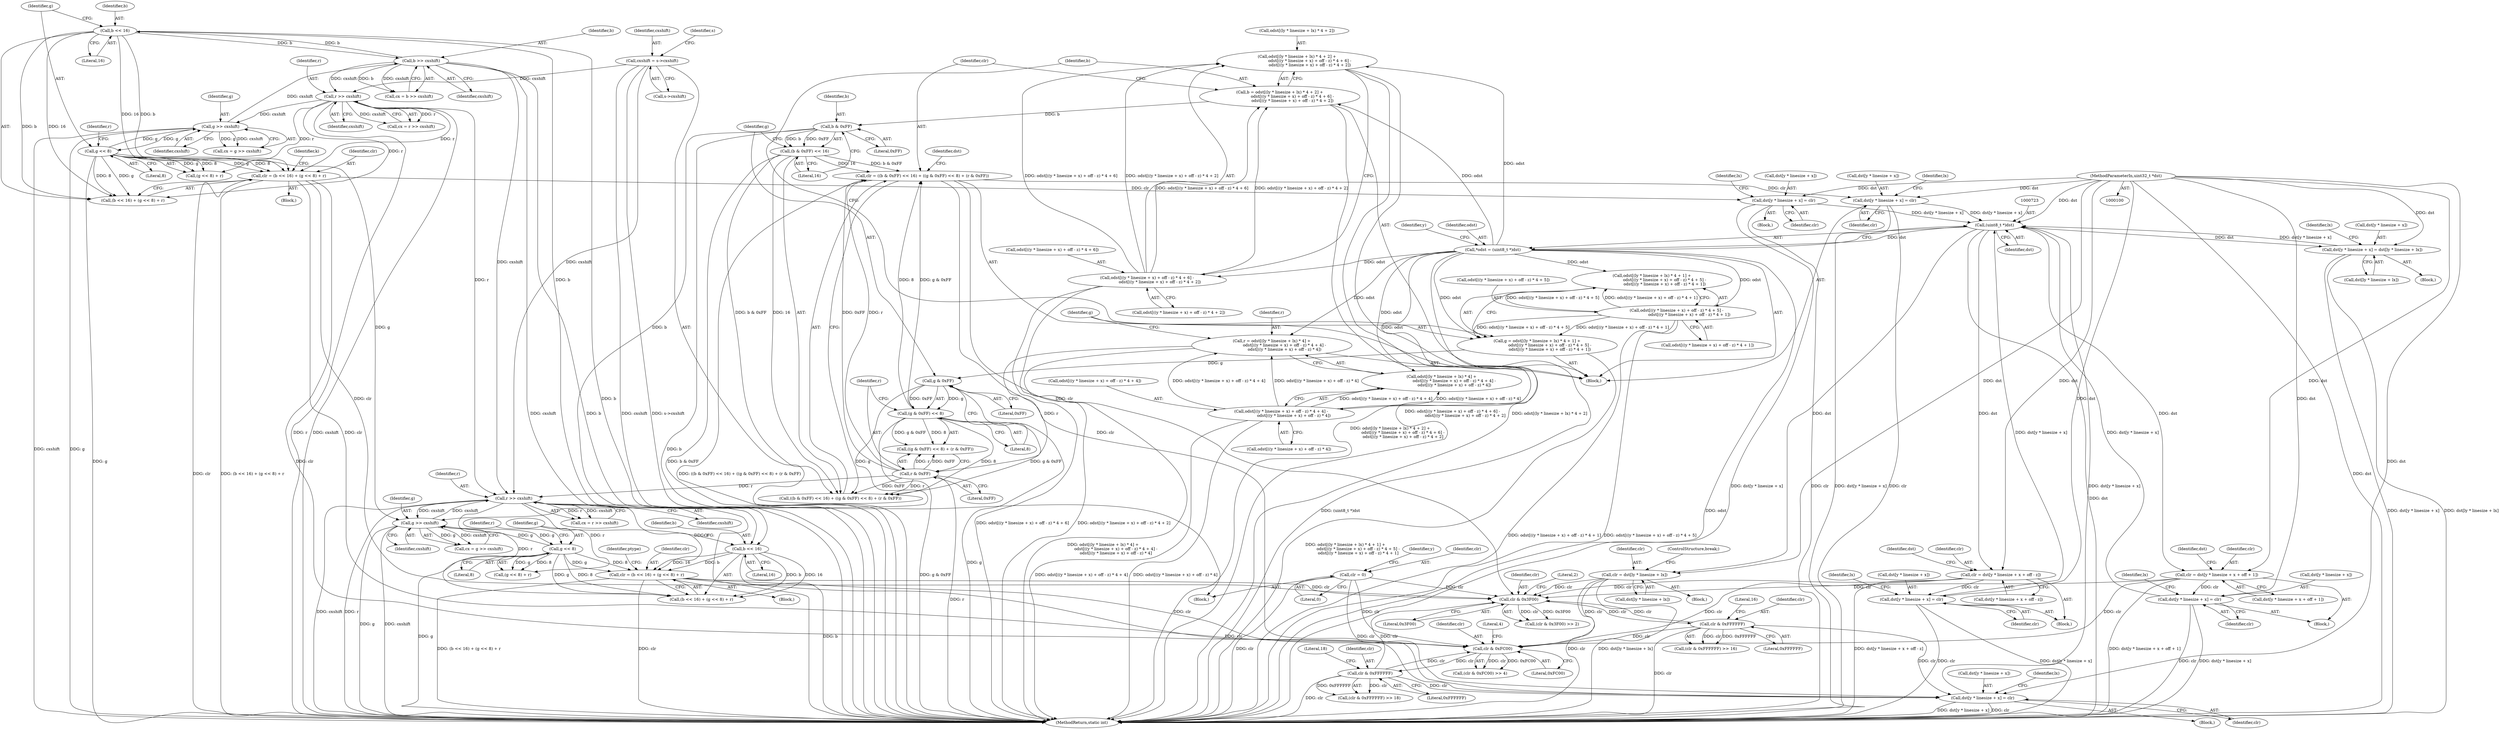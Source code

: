 digraph "0_FFmpeg_7ac5067146613997bb38442cb022d7f41321a706@pointer" {
"1000846" [label="(Call,odst[(ly * linesize + lx) * 4 + 2] +\n                    odst[((y * linesize + x) + off - z) * 4 + 6] -\n                    odst[((y * linesize + x) + off - z) * 4 + 2])"];
"1000720" [label="(Call,*odst = (uint8_t *)dst)"];
"1000722" [label="(Call,(uint8_t *)dst)"];
"1000338" [label="(Call,dst[y * linesize + x] = clr)"];
"1000310" [label="(Call,clr = (b << 16) + (g << 8) + r)"];
"1000313" [label="(Call,b << 16)"];
"1000288" [label="(Call,b >> cxshift)"];
"1000253" [label="(Call,g >> cxshift)"];
"1000317" [label="(Call,g << 8)"];
"1000218" [label="(Call,r >> cxshift)"];
"1000158" [label="(Call,cxshift = s->cxshift)"];
"1000102" [label="(MethodParameterIn,uint32_t *dst)"];
"1000682" [label="(Call,dst[y * linesize + x] = clr)"];
"1000669" [label="(Call,clr = dst[y * linesize + x + off + 1])"];
"1000906" [label="(Call,dst[y * linesize + x] = clr)"];
"1000889" [label="(Call,clr = ((b & 0xFF) << 16) + ((g & 0xFF) << 8) + (r & 0xFF))"];
"1000892" [label="(Call,(b & 0xFF) << 16)"];
"1000893" [label="(Call,b & 0xFF)"];
"1000844" [label="(Call,b = odst[(ly * linesize + lx) * 4 + 2] +\n                    odst[((y * linesize + x) + off - z) * 4 + 6] -\n                    odst[((y * linesize + x) + off - z) * 4 + 2])"];
"1000858" [label="(Call,odst[((y * linesize + x) + off - z) * 4 + 6] -\n                    odst[((y * linesize + x) + off - z) * 4 + 2])"];
"1000898" [label="(Call,(g & 0xFF) << 8)"];
"1000899" [label="(Call,g & 0xFF)"];
"1000799" [label="(Call,g = odst[(ly * linesize + lx) * 4 + 1] +\n                    odst[((y * linesize + x) + off - z) * 4 + 5] -\n                    odst[((y * linesize + x) + off - z) * 4 + 1])"];
"1000813" [label="(Call,odst[((y * linesize + x) + off - z) * 4 + 5] -\n                    odst[((y * linesize + x) + off - z) * 4 + 1])"];
"1000903" [label="(Call,r & 0xFF)"];
"1000758" [label="(Call,r = odst[(ly * linesize + lx) * 4] +\n                    odst[((y * linesize + x) + off - z) * 4 + 4] -\n                    odst[((y * linesize + x) + off - z) * 4])"];
"1000770" [label="(Call,odst[((y * linesize + x) + off - z) * 4 + 4] -\n                    odst[((y * linesize + x) + off - z) * 4])"];
"1000560" [label="(Call,dst[y * linesize + x] = clr)"];
"1000506" [label="(Call,clr = (b << 16) + (g << 8) + r)"];
"1000509" [label="(Call,b << 16)"];
"1000513" [label="(Call,g << 8)"];
"1000480" [label="(Call,g >> cxshift)"];
"1000445" [label="(Call,r >> cxshift)"];
"1000131" [label="(Call,clr = 0)"];
"1001036" [label="(Call,clr & 0xFFFFFF)"];
"1001029" [label="(Call,clr & 0x3F00)"];
"1000640" [label="(Call,clr = dst[ly * linesize + lx])"];
"1001052" [label="(Call,clr & 0xFFFFFF)"];
"1001045" [label="(Call,clr & 0xFC00)"];
"1000976" [label="(Call,clr = dst[y * linesize + x + off - z])"];
"1000989" [label="(Call,dst[y * linesize + x] = clr)"];
"1000605" [label="(Call,dst[y * linesize + x] = dst[ly * linesize + lx])"];
"1000561" [label="(Call,dst[y * linesize + x])"];
"1001029" [label="(Call,clr & 0x3F00)"];
"1000890" [label="(Identifier,clr)"];
"1000845" [label="(Identifier,b)"];
"1000519" [label="(Identifier,ptype)"];
"1000482" [label="(Identifier,cxshift)"];
"1000515" [label="(Literal,8)"];
"1000509" [label="(Call,b << 16)"];
"1000288" [label="(Call,b >> cxshift)"];
"1000286" [label="(Call,cx = b >> cxshift)"];
"1000551" [label="(Block,)"];
"1000898" [label="(Call,(g & 0xFF) << 8)"];
"1000506" [label="(Call,clr = (b << 16) + (g << 8) + r)"];
"1001048" [label="(Literal,4)"];
"1000896" [label="(Literal,16)"];
"1000514" [label="(Identifier,g)"];
"1000829" [label="(Call,odst[((y * linesize + x) + off - z) * 4 + 1])"];
"1000908" [label="(Identifier,dst)"];
"1000800" [label="(Identifier,g)"];
"1000254" [label="(Identifier,g)"];
"1001031" [label="(Literal,0x3F00)"];
"1000977" [label="(Identifier,clr)"];
"1000684" [label="(Identifier,dst)"];
"1000131" [label="(Call,clr = 0)"];
"1000568" [label="(Identifier,clr)"];
"1001054" [label="(Literal,0xFFFFFF)"];
"1000899" [label="(Call,g & 0xFF)"];
"1000895" [label="(Literal,0xFF)"];
"1001051" [label="(Call,(clr & 0xFFFFFF) >> 18)"];
"1001046" [label="(Identifier,clr)"];
"1000158" [label="(Call,cxshift = s->cxshift)"];
"1000813" [label="(Call,odst[((y * linesize + x) + off - z) * 4 + 5] -\n                    odst[((y * linesize + x) + off - z) * 4 + 1])"];
"1000313" [label="(Call,b << 16)"];
"1001035" [label="(Call,(clr & 0xFFFFFF) >> 16)"];
"1000894" [label="(Identifier,b)"];
"1000218" [label="(Call,r >> cxshift)"];
"1000771" [label="(Call,odst[((y * linesize + x) + off - z) * 4 + 4])"];
"1001036" [label="(Call,clr & 0xFFFFFF)"];
"1000314" [label="(Identifier,b)"];
"1000104" [label="(Block,)"];
"1000906" [label="(Call,dst[y * linesize + x] = clr)"];
"1000846" [label="(Call,odst[(ly * linesize + lx) * 4 + 2] +\n                    odst[((y * linesize + x) + off - z) * 4 + 6] -\n                    odst[((y * linesize + x) + off - z) * 4 + 2])"];
"1001047" [label="(Literal,0xFC00)"];
"1001038" [label="(Literal,0xFFFFFF)"];
"1000290" [label="(Identifier,cxshift)"];
"1000900" [label="(Identifier,g)"];
"1001039" [label="(Literal,16)"];
"1000683" [label="(Call,dst[y * linesize + x])"];
"1000605" [label="(Call,dst[y * linesize + x] = dst[ly * linesize + lx])"];
"1000893" [label="(Call,b & 0xFF)"];
"1000102" [label="(MethodParameterIn,uint32_t *dst)"];
"1000513" [label="(Call,g << 8)"];
"1000902" [label="(Literal,8)"];
"1000478" [label="(Call,cx = g >> cxshift)"];
"1000770" [label="(Call,odst[((y * linesize + x) + off - z) * 4 + 4] -\n                    odst[((y * linesize + x) + off - z) * 4])"];
"1000640" [label="(Call,clr = dst[ly * linesize + lx])"];
"1000311" [label="(Identifier,clr)"];
"1000253" [label="(Call,g >> cxshift)"];
"1000914" [label="(Identifier,clr)"];
"1000319" [label="(Literal,8)"];
"1000255" [label="(Identifier,cxshift)"];
"1000874" [label="(Call,odst[((y * linesize + x) + off - z) * 4 + 2])"];
"1000346" [label="(Identifier,clr)"];
"1000760" [label="(Call,odst[(ly * linesize + lx) * 4] +\n                    odst[((y * linesize + x) + off - z) * 4 + 4] -\n                    odst[((y * linesize + x) + off - z) * 4])"];
"1000322" [label="(Identifier,k)"];
"1000216" [label="(Call,cx = r >> cxshift)"];
"1000159" [label="(Identifier,cxshift)"];
"1000904" [label="(Identifier,r)"];
"1000481" [label="(Identifier,g)"];
"1000990" [label="(Call,dst[y * linesize + x])"];
"1000671" [label="(Call,dst[y * linesize + x + off + 1])"];
"1000897" [label="(Call,((g & 0xFF) << 8) + (r & 0xFF))"];
"1000642" [label="(Call,dst[ly * linesize + lx])"];
"1000669" [label="(Call,clr = dst[y * linesize + x + off + 1])"];
"1000682" [label="(Call,dst[y * linesize + x] = clr)"];
"1001044" [label="(Call,(clr & 0xFC00) >> 4)"];
"1000329" [label="(Block,)"];
"1000799" [label="(Call,g = odst[(ly * linesize + lx) * 4 + 1] +\n                    odst[((y * linesize + x) + off - z) * 4 + 5] -\n                    odst[((y * linesize + x) + off - z) * 4 + 1])"];
"1000613" [label="(Call,dst[ly * linesize + lx])"];
"1000160" [label="(Call,s->cxshift)"];
"1000132" [label="(Identifier,clr)"];
"1000901" [label="(Literal,0xFF)"];
"1000446" [label="(Identifier,r)"];
"1001030" [label="(Identifier,clr)"];
"1000312" [label="(Call,(b << 16) + (g << 8) + r)"];
"1000859" [label="(Call,odst[((y * linesize + x) + off - z) * 4 + 6])"];
"1000507" [label="(Identifier,clr)"];
"1000443" [label="(Call,cx = r >> cxshift)"];
"1000690" [label="(Identifier,clr)"];
"1000315" [label="(Literal,16)"];
"1000814" [label="(Call,odst[((y * linesize + x) + off - z) * 4 + 5])"];
"1000722" [label="(Call,(uint8_t *)dst)"];
"1000692" [label="(Identifier,lx)"];
"1000570" [label="(Identifier,lx)"];
"1000133" [label="(Literal,0)"];
"1000141" [label="(Identifier,y)"];
"1000511" [label="(Literal,16)"];
"1000847" [label="(Call,odst[(ly * linesize + lx) * 4 + 2])"];
"1000516" [label="(Identifier,r)"];
"1000916" [label="(Identifier,lx)"];
"1000320" [label="(Identifier,r)"];
"1000724" [label="(Identifier,dst)"];
"1000991" [label="(Identifier,dst)"];
"1000510" [label="(Identifier,b)"];
"1000997" [label="(Identifier,clr)"];
"1000721" [label="(Identifier,odst)"];
"1000942" [label="(Block,)"];
"1000718" [label="(Block,)"];
"1000348" [label="(Identifier,lx)"];
"1000310" [label="(Call,clr = (b << 16) + (g << 8) + r)"];
"1000656" [label="(Block,)"];
"1000670" [label="(Identifier,clr)"];
"1000317" [label="(Call,g << 8)"];
"1000905" [label="(Literal,0xFF)"];
"1000185" [label="(Block,)"];
"1000316" [label="(Call,(g << 8) + r)"];
"1000720" [label="(Call,*odst = (uint8_t *)dst)"];
"1000907" [label="(Call,dst[y * linesize + x])"];
"1000338" [label="(Call,dst[y * linesize + x] = clr)"];
"1001037" [label="(Identifier,clr)"];
"1000844" [label="(Call,b = odst[(ly * linesize + lx) * 4 + 2] +\n                    odst[((y * linesize + x) + off - z) * 4 + 6] -\n                    odst[((y * linesize + x) + off - z) * 4 + 2])"];
"1001028" [label="(Call,(clr & 0x3F00) >> 2)"];
"1000641" [label="(Identifier,clr)"];
"1000786" [label="(Call,odst[((y * linesize + x) + off - z) * 4])"];
"1000220" [label="(Identifier,cxshift)"];
"1000219" [label="(Identifier,r)"];
"1000858" [label="(Call,odst[((y * linesize + x) + off - z) * 4 + 6] -\n                    odst[((y * linesize + x) + off - z) * 4 + 2])"];
"1001052" [label="(Call,clr & 0xFFFFFF)"];
"1000989" [label="(Call,dst[y * linesize + x] = clr)"];
"1000978" [label="(Call,dst[y * linesize + x + off - z])"];
"1000251" [label="(Call,cx = g >> cxshift)"];
"1000167" [label="(Identifier,s)"];
"1000447" [label="(Identifier,cxshift)"];
"1000560" [label="(Call,dst[y * linesize + x] = clr)"];
"1000649" [label="(ControlStructure,break;)"];
"1000512" [label="(Call,(g << 8) + r)"];
"1000999" [label="(Identifier,lx)"];
"1000480" [label="(Call,g >> cxshift)"];
"1000759" [label="(Identifier,r)"];
"1001055" [label="(Literal,18)"];
"1000728" [label="(Identifier,y)"];
"1000318" [label="(Identifier,g)"];
"1000621" [label="(Identifier,lx)"];
"1000891" [label="(Call,((b & 0xFF) << 16) + ((g & 0xFF) << 8) + (r & 0xFF))"];
"1000903" [label="(Call,r & 0xFF)"];
"1001032" [label="(Literal,2)"];
"1000339" [label="(Call,dst[y * linesize + x])"];
"1000544" [label="(Block,)"];
"1000606" [label="(Call,dst[y * linesize + x])"];
"1000889" [label="(Call,clr = ((b & 0xFF) << 16) + ((g & 0xFF) << 8) + (r & 0xFF))"];
"1000289" [label="(Identifier,b)"];
"1001053" [label="(Identifier,clr)"];
"1000445" [label="(Call,r >> cxshift)"];
"1000596" [label="(Block,)"];
"1000801" [label="(Call,odst[(ly * linesize + lx) * 4 + 1] +\n                    odst[((y * linesize + x) + off - z) * 4 + 5] -\n                    odst[((y * linesize + x) + off - z) * 4 + 1])"];
"1001058" [label="(MethodReturn,static int)"];
"1000508" [label="(Call,(b << 16) + (g << 8) + r)"];
"1000976" [label="(Call,clr = dst[y * linesize + x + off - z])"];
"1000412" [label="(Block,)"];
"1000758" [label="(Call,r = odst[(ly * linesize + lx) * 4] +\n                    odst[((y * linesize + x) + off - z) * 4 + 4] -\n                    odst[((y * linesize + x) + off - z) * 4])"];
"1000892" [label="(Call,(b & 0xFF) << 16)"];
"1001045" [label="(Call,clr & 0xFC00)"];
"1000846" -> "1000844"  [label="AST: "];
"1000846" -> "1000858"  [label="CFG: "];
"1000847" -> "1000846"  [label="AST: "];
"1000858" -> "1000846"  [label="AST: "];
"1000844" -> "1000846"  [label="CFG: "];
"1000846" -> "1001058"  [label="DDG: odst[((y * linesize + x) + off - z) * 4 + 6] -\n                    odst[((y * linesize + x) + off - z) * 4 + 2]"];
"1000846" -> "1001058"  [label="DDG: odst[(ly * linesize + lx) * 4 + 2]"];
"1000720" -> "1000846"  [label="DDG: odst"];
"1000858" -> "1000846"  [label="DDG: odst[((y * linesize + x) + off - z) * 4 + 6]"];
"1000858" -> "1000846"  [label="DDG: odst[((y * linesize + x) + off - z) * 4 + 2]"];
"1000720" -> "1000718"  [label="AST: "];
"1000720" -> "1000722"  [label="CFG: "];
"1000721" -> "1000720"  [label="AST: "];
"1000722" -> "1000720"  [label="AST: "];
"1000728" -> "1000720"  [label="CFG: "];
"1000720" -> "1001058"  [label="DDG: odst"];
"1000720" -> "1001058"  [label="DDG: (uint8_t *)dst"];
"1000722" -> "1000720"  [label="DDG: dst"];
"1000720" -> "1000758"  [label="DDG: odst"];
"1000720" -> "1000760"  [label="DDG: odst"];
"1000720" -> "1000770"  [label="DDG: odst"];
"1000720" -> "1000799"  [label="DDG: odst"];
"1000720" -> "1000801"  [label="DDG: odst"];
"1000720" -> "1000813"  [label="DDG: odst"];
"1000720" -> "1000844"  [label="DDG: odst"];
"1000720" -> "1000858"  [label="DDG: odst"];
"1000722" -> "1000724"  [label="CFG: "];
"1000723" -> "1000722"  [label="AST: "];
"1000724" -> "1000722"  [label="AST: "];
"1000722" -> "1001058"  [label="DDG: dst"];
"1000722" -> "1000605"  [label="DDG: dst"];
"1000722" -> "1000640"  [label="DDG: dst"];
"1000722" -> "1000669"  [label="DDG: dst"];
"1000338" -> "1000722"  [label="DDG: dst[y * linesize + x]"];
"1000682" -> "1000722"  [label="DDG: dst[y * linesize + x]"];
"1000906" -> "1000722"  [label="DDG: dst[y * linesize + x]"];
"1000560" -> "1000722"  [label="DDG: dst[y * linesize + x]"];
"1000989" -> "1000722"  [label="DDG: dst[y * linesize + x]"];
"1000605" -> "1000722"  [label="DDG: dst[y * linesize + x]"];
"1000102" -> "1000722"  [label="DDG: dst"];
"1000722" -> "1000976"  [label="DDG: dst"];
"1000338" -> "1000329"  [label="AST: "];
"1000338" -> "1000346"  [label="CFG: "];
"1000339" -> "1000338"  [label="AST: "];
"1000346" -> "1000338"  [label="AST: "];
"1000348" -> "1000338"  [label="CFG: "];
"1000338" -> "1001058"  [label="DDG: dst[y * linesize + x]"];
"1000338" -> "1001058"  [label="DDG: clr"];
"1000310" -> "1000338"  [label="DDG: clr"];
"1000102" -> "1000338"  [label="DDG: dst"];
"1000310" -> "1000185"  [label="AST: "];
"1000310" -> "1000312"  [label="CFG: "];
"1000311" -> "1000310"  [label="AST: "];
"1000312" -> "1000310"  [label="AST: "];
"1000322" -> "1000310"  [label="CFG: "];
"1000310" -> "1001058"  [label="DDG: (b << 16) + (g << 8) + r"];
"1000310" -> "1001058"  [label="DDG: clr"];
"1000313" -> "1000310"  [label="DDG: b"];
"1000313" -> "1000310"  [label="DDG: 16"];
"1000317" -> "1000310"  [label="DDG: g"];
"1000317" -> "1000310"  [label="DDG: 8"];
"1000218" -> "1000310"  [label="DDG: r"];
"1000310" -> "1000560"  [label="DDG: clr"];
"1000310" -> "1001029"  [label="DDG: clr"];
"1000310" -> "1001045"  [label="DDG: clr"];
"1000313" -> "1000312"  [label="AST: "];
"1000313" -> "1000315"  [label="CFG: "];
"1000314" -> "1000313"  [label="AST: "];
"1000315" -> "1000313"  [label="AST: "];
"1000318" -> "1000313"  [label="CFG: "];
"1000313" -> "1001058"  [label="DDG: b"];
"1000313" -> "1000288"  [label="DDG: b"];
"1000313" -> "1000312"  [label="DDG: b"];
"1000313" -> "1000312"  [label="DDG: 16"];
"1000288" -> "1000313"  [label="DDG: b"];
"1000313" -> "1000509"  [label="DDG: b"];
"1000288" -> "1000286"  [label="AST: "];
"1000288" -> "1000290"  [label="CFG: "];
"1000289" -> "1000288"  [label="AST: "];
"1000290" -> "1000288"  [label="AST: "];
"1000286" -> "1000288"  [label="CFG: "];
"1000288" -> "1001058"  [label="DDG: cxshift"];
"1000288" -> "1001058"  [label="DDG: b"];
"1000288" -> "1000218"  [label="DDG: cxshift"];
"1000288" -> "1000286"  [label="DDG: b"];
"1000288" -> "1000286"  [label="DDG: cxshift"];
"1000253" -> "1000288"  [label="DDG: cxshift"];
"1000288" -> "1000445"  [label="DDG: cxshift"];
"1000253" -> "1000251"  [label="AST: "];
"1000253" -> "1000255"  [label="CFG: "];
"1000254" -> "1000253"  [label="AST: "];
"1000255" -> "1000253"  [label="AST: "];
"1000251" -> "1000253"  [label="CFG: "];
"1000253" -> "1001058"  [label="DDG: cxshift"];
"1000253" -> "1001058"  [label="DDG: g"];
"1000253" -> "1000251"  [label="DDG: g"];
"1000253" -> "1000251"  [label="DDG: cxshift"];
"1000317" -> "1000253"  [label="DDG: g"];
"1000218" -> "1000253"  [label="DDG: cxshift"];
"1000253" -> "1000317"  [label="DDG: g"];
"1000317" -> "1000316"  [label="AST: "];
"1000317" -> "1000319"  [label="CFG: "];
"1000318" -> "1000317"  [label="AST: "];
"1000319" -> "1000317"  [label="AST: "];
"1000320" -> "1000317"  [label="CFG: "];
"1000317" -> "1001058"  [label="DDG: g"];
"1000317" -> "1000312"  [label="DDG: g"];
"1000317" -> "1000312"  [label="DDG: 8"];
"1000317" -> "1000316"  [label="DDG: g"];
"1000317" -> "1000316"  [label="DDG: 8"];
"1000317" -> "1000480"  [label="DDG: g"];
"1000218" -> "1000216"  [label="AST: "];
"1000218" -> "1000220"  [label="CFG: "];
"1000219" -> "1000218"  [label="AST: "];
"1000220" -> "1000218"  [label="AST: "];
"1000216" -> "1000218"  [label="CFG: "];
"1000218" -> "1001058"  [label="DDG: r"];
"1000218" -> "1001058"  [label="DDG: cxshift"];
"1000218" -> "1000216"  [label="DDG: r"];
"1000218" -> "1000216"  [label="DDG: cxshift"];
"1000158" -> "1000218"  [label="DDG: cxshift"];
"1000218" -> "1000312"  [label="DDG: r"];
"1000218" -> "1000316"  [label="DDG: r"];
"1000218" -> "1000445"  [label="DDG: r"];
"1000158" -> "1000104"  [label="AST: "];
"1000158" -> "1000160"  [label="CFG: "];
"1000159" -> "1000158"  [label="AST: "];
"1000160" -> "1000158"  [label="AST: "];
"1000167" -> "1000158"  [label="CFG: "];
"1000158" -> "1001058"  [label="DDG: cxshift"];
"1000158" -> "1001058"  [label="DDG: s->cxshift"];
"1000158" -> "1000445"  [label="DDG: cxshift"];
"1000102" -> "1000100"  [label="AST: "];
"1000102" -> "1001058"  [label="DDG: dst"];
"1000102" -> "1000560"  [label="DDG: dst"];
"1000102" -> "1000605"  [label="DDG: dst"];
"1000102" -> "1000640"  [label="DDG: dst"];
"1000102" -> "1000669"  [label="DDG: dst"];
"1000102" -> "1000682"  [label="DDG: dst"];
"1000102" -> "1000906"  [label="DDG: dst"];
"1000102" -> "1000976"  [label="DDG: dst"];
"1000102" -> "1000989"  [label="DDG: dst"];
"1000682" -> "1000656"  [label="AST: "];
"1000682" -> "1000690"  [label="CFG: "];
"1000683" -> "1000682"  [label="AST: "];
"1000690" -> "1000682"  [label="AST: "];
"1000692" -> "1000682"  [label="CFG: "];
"1000682" -> "1001058"  [label="DDG: clr"];
"1000682" -> "1001058"  [label="DDG: dst[y * linesize + x]"];
"1000669" -> "1000682"  [label="DDG: clr"];
"1000669" -> "1000656"  [label="AST: "];
"1000669" -> "1000671"  [label="CFG: "];
"1000670" -> "1000669"  [label="AST: "];
"1000671" -> "1000669"  [label="AST: "];
"1000684" -> "1000669"  [label="CFG: "];
"1000669" -> "1001058"  [label="DDG: dst[y * linesize + x + off + 1]"];
"1000669" -> "1001029"  [label="DDG: clr"];
"1000669" -> "1001045"  [label="DDG: clr"];
"1000906" -> "1000718"  [label="AST: "];
"1000906" -> "1000914"  [label="CFG: "];
"1000907" -> "1000906"  [label="AST: "];
"1000914" -> "1000906"  [label="AST: "];
"1000916" -> "1000906"  [label="CFG: "];
"1000906" -> "1001058"  [label="DDG: dst[y * linesize + x]"];
"1000906" -> "1001058"  [label="DDG: clr"];
"1000889" -> "1000906"  [label="DDG: clr"];
"1000889" -> "1000718"  [label="AST: "];
"1000889" -> "1000891"  [label="CFG: "];
"1000890" -> "1000889"  [label="AST: "];
"1000891" -> "1000889"  [label="AST: "];
"1000908" -> "1000889"  [label="CFG: "];
"1000889" -> "1001058"  [label="DDG: ((b & 0xFF) << 16) + ((g & 0xFF) << 8) + (r & 0xFF)"];
"1000892" -> "1000889"  [label="DDG: b & 0xFF"];
"1000892" -> "1000889"  [label="DDG: 16"];
"1000898" -> "1000889"  [label="DDG: g & 0xFF"];
"1000898" -> "1000889"  [label="DDG: 8"];
"1000903" -> "1000889"  [label="DDG: r"];
"1000903" -> "1000889"  [label="DDG: 0xFF"];
"1000889" -> "1001029"  [label="DDG: clr"];
"1000889" -> "1001045"  [label="DDG: clr"];
"1000892" -> "1000891"  [label="AST: "];
"1000892" -> "1000896"  [label="CFG: "];
"1000893" -> "1000892"  [label="AST: "];
"1000896" -> "1000892"  [label="AST: "];
"1000900" -> "1000892"  [label="CFG: "];
"1000892" -> "1001058"  [label="DDG: b & 0xFF"];
"1000892" -> "1000891"  [label="DDG: b & 0xFF"];
"1000892" -> "1000891"  [label="DDG: 16"];
"1000893" -> "1000892"  [label="DDG: b"];
"1000893" -> "1000892"  [label="DDG: 0xFF"];
"1000893" -> "1000895"  [label="CFG: "];
"1000894" -> "1000893"  [label="AST: "];
"1000895" -> "1000893"  [label="AST: "];
"1000896" -> "1000893"  [label="CFG: "];
"1000893" -> "1001058"  [label="DDG: b"];
"1000893" -> "1000509"  [label="DDG: b"];
"1000844" -> "1000893"  [label="DDG: b"];
"1000844" -> "1000718"  [label="AST: "];
"1000845" -> "1000844"  [label="AST: "];
"1000890" -> "1000844"  [label="CFG: "];
"1000844" -> "1001058"  [label="DDG: odst[(ly * linesize + lx) * 4 + 2] +\n                    odst[((y * linesize + x) + off - z) * 4 + 6] -\n                    odst[((y * linesize + x) + off - z) * 4 + 2]"];
"1000858" -> "1000844"  [label="DDG: odst[((y * linesize + x) + off - z) * 4 + 6]"];
"1000858" -> "1000844"  [label="DDG: odst[((y * linesize + x) + off - z) * 4 + 2]"];
"1000858" -> "1000874"  [label="CFG: "];
"1000859" -> "1000858"  [label="AST: "];
"1000874" -> "1000858"  [label="AST: "];
"1000858" -> "1001058"  [label="DDG: odst[((y * linesize + x) + off - z) * 4 + 2]"];
"1000858" -> "1001058"  [label="DDG: odst[((y * linesize + x) + off - z) * 4 + 6]"];
"1000898" -> "1000897"  [label="AST: "];
"1000898" -> "1000902"  [label="CFG: "];
"1000899" -> "1000898"  [label="AST: "];
"1000902" -> "1000898"  [label="AST: "];
"1000904" -> "1000898"  [label="CFG: "];
"1000898" -> "1001058"  [label="DDG: g & 0xFF"];
"1000898" -> "1000891"  [label="DDG: g & 0xFF"];
"1000898" -> "1000891"  [label="DDG: 8"];
"1000898" -> "1000897"  [label="DDG: g & 0xFF"];
"1000898" -> "1000897"  [label="DDG: 8"];
"1000899" -> "1000898"  [label="DDG: g"];
"1000899" -> "1000898"  [label="DDG: 0xFF"];
"1000899" -> "1000901"  [label="CFG: "];
"1000900" -> "1000899"  [label="AST: "];
"1000901" -> "1000899"  [label="AST: "];
"1000902" -> "1000899"  [label="CFG: "];
"1000899" -> "1001058"  [label="DDG: g"];
"1000899" -> "1000480"  [label="DDG: g"];
"1000799" -> "1000899"  [label="DDG: g"];
"1000799" -> "1000718"  [label="AST: "];
"1000799" -> "1000801"  [label="CFG: "];
"1000800" -> "1000799"  [label="AST: "];
"1000801" -> "1000799"  [label="AST: "];
"1000845" -> "1000799"  [label="CFG: "];
"1000799" -> "1001058"  [label="DDG: odst[(ly * linesize + lx) * 4 + 1] +\n                    odst[((y * linesize + x) + off - z) * 4 + 5] -\n                    odst[((y * linesize + x) + off - z) * 4 + 1]"];
"1000813" -> "1000799"  [label="DDG: odst[((y * linesize + x) + off - z) * 4 + 5]"];
"1000813" -> "1000799"  [label="DDG: odst[((y * linesize + x) + off - z) * 4 + 1]"];
"1000813" -> "1000801"  [label="AST: "];
"1000813" -> "1000829"  [label="CFG: "];
"1000814" -> "1000813"  [label="AST: "];
"1000829" -> "1000813"  [label="AST: "];
"1000801" -> "1000813"  [label="CFG: "];
"1000813" -> "1001058"  [label="DDG: odst[((y * linesize + x) + off - z) * 4 + 1]"];
"1000813" -> "1001058"  [label="DDG: odst[((y * linesize + x) + off - z) * 4 + 5]"];
"1000813" -> "1000801"  [label="DDG: odst[((y * linesize + x) + off - z) * 4 + 5]"];
"1000813" -> "1000801"  [label="DDG: odst[((y * linesize + x) + off - z) * 4 + 1]"];
"1000903" -> "1000897"  [label="AST: "];
"1000903" -> "1000905"  [label="CFG: "];
"1000904" -> "1000903"  [label="AST: "];
"1000905" -> "1000903"  [label="AST: "];
"1000897" -> "1000903"  [label="CFG: "];
"1000903" -> "1001058"  [label="DDG: r"];
"1000903" -> "1000445"  [label="DDG: r"];
"1000903" -> "1000891"  [label="DDG: r"];
"1000903" -> "1000891"  [label="DDG: 0xFF"];
"1000903" -> "1000897"  [label="DDG: r"];
"1000903" -> "1000897"  [label="DDG: 0xFF"];
"1000758" -> "1000903"  [label="DDG: r"];
"1000758" -> "1000718"  [label="AST: "];
"1000758" -> "1000760"  [label="CFG: "];
"1000759" -> "1000758"  [label="AST: "];
"1000760" -> "1000758"  [label="AST: "];
"1000800" -> "1000758"  [label="CFG: "];
"1000758" -> "1001058"  [label="DDG: odst[(ly * linesize + lx) * 4] +\n                    odst[((y * linesize + x) + off - z) * 4 + 4] -\n                    odst[((y * linesize + x) + off - z) * 4]"];
"1000770" -> "1000758"  [label="DDG: odst[((y * linesize + x) + off - z) * 4 + 4]"];
"1000770" -> "1000758"  [label="DDG: odst[((y * linesize + x) + off - z) * 4]"];
"1000770" -> "1000760"  [label="AST: "];
"1000770" -> "1000786"  [label="CFG: "];
"1000771" -> "1000770"  [label="AST: "];
"1000786" -> "1000770"  [label="AST: "];
"1000760" -> "1000770"  [label="CFG: "];
"1000770" -> "1001058"  [label="DDG: odst[((y * linesize + x) + off - z) * 4]"];
"1000770" -> "1001058"  [label="DDG: odst[((y * linesize + x) + off - z) * 4 + 4]"];
"1000770" -> "1000760"  [label="DDG: odst[((y * linesize + x) + off - z) * 4 + 4]"];
"1000770" -> "1000760"  [label="DDG: odst[((y * linesize + x) + off - z) * 4]"];
"1000560" -> "1000551"  [label="AST: "];
"1000560" -> "1000568"  [label="CFG: "];
"1000561" -> "1000560"  [label="AST: "];
"1000568" -> "1000560"  [label="AST: "];
"1000570" -> "1000560"  [label="CFG: "];
"1000560" -> "1001058"  [label="DDG: clr"];
"1000560" -> "1001058"  [label="DDG: dst[y * linesize + x]"];
"1000506" -> "1000560"  [label="DDG: clr"];
"1000131" -> "1000560"  [label="DDG: clr"];
"1001036" -> "1000560"  [label="DDG: clr"];
"1001052" -> "1000560"  [label="DDG: clr"];
"1000506" -> "1000412"  [label="AST: "];
"1000506" -> "1000508"  [label="CFG: "];
"1000507" -> "1000506"  [label="AST: "];
"1000508" -> "1000506"  [label="AST: "];
"1000519" -> "1000506"  [label="CFG: "];
"1000506" -> "1001058"  [label="DDG: clr"];
"1000506" -> "1001058"  [label="DDG: (b << 16) + (g << 8) + r"];
"1000509" -> "1000506"  [label="DDG: b"];
"1000509" -> "1000506"  [label="DDG: 16"];
"1000513" -> "1000506"  [label="DDG: g"];
"1000513" -> "1000506"  [label="DDG: 8"];
"1000445" -> "1000506"  [label="DDG: r"];
"1000506" -> "1001029"  [label="DDG: clr"];
"1000506" -> "1001045"  [label="DDG: clr"];
"1000509" -> "1000508"  [label="AST: "];
"1000509" -> "1000511"  [label="CFG: "];
"1000510" -> "1000509"  [label="AST: "];
"1000511" -> "1000509"  [label="AST: "];
"1000514" -> "1000509"  [label="CFG: "];
"1000509" -> "1001058"  [label="DDG: b"];
"1000509" -> "1000508"  [label="DDG: b"];
"1000509" -> "1000508"  [label="DDG: 16"];
"1000513" -> "1000512"  [label="AST: "];
"1000513" -> "1000515"  [label="CFG: "];
"1000514" -> "1000513"  [label="AST: "];
"1000515" -> "1000513"  [label="AST: "];
"1000516" -> "1000513"  [label="CFG: "];
"1000513" -> "1001058"  [label="DDG: g"];
"1000513" -> "1000480"  [label="DDG: g"];
"1000513" -> "1000508"  [label="DDG: g"];
"1000513" -> "1000508"  [label="DDG: 8"];
"1000513" -> "1000512"  [label="DDG: g"];
"1000513" -> "1000512"  [label="DDG: 8"];
"1000480" -> "1000513"  [label="DDG: g"];
"1000480" -> "1000478"  [label="AST: "];
"1000480" -> "1000482"  [label="CFG: "];
"1000481" -> "1000480"  [label="AST: "];
"1000482" -> "1000480"  [label="AST: "];
"1000478" -> "1000480"  [label="CFG: "];
"1000480" -> "1001058"  [label="DDG: g"];
"1000480" -> "1001058"  [label="DDG: cxshift"];
"1000480" -> "1000445"  [label="DDG: cxshift"];
"1000480" -> "1000478"  [label="DDG: g"];
"1000480" -> "1000478"  [label="DDG: cxshift"];
"1000445" -> "1000480"  [label="DDG: cxshift"];
"1000445" -> "1000443"  [label="AST: "];
"1000445" -> "1000447"  [label="CFG: "];
"1000446" -> "1000445"  [label="AST: "];
"1000447" -> "1000445"  [label="AST: "];
"1000443" -> "1000445"  [label="CFG: "];
"1000445" -> "1001058"  [label="DDG: r"];
"1000445" -> "1001058"  [label="DDG: cxshift"];
"1000445" -> "1000443"  [label="DDG: r"];
"1000445" -> "1000443"  [label="DDG: cxshift"];
"1000445" -> "1000508"  [label="DDG: r"];
"1000445" -> "1000512"  [label="DDG: r"];
"1000131" -> "1000104"  [label="AST: "];
"1000131" -> "1000133"  [label="CFG: "];
"1000132" -> "1000131"  [label="AST: "];
"1000133" -> "1000131"  [label="AST: "];
"1000141" -> "1000131"  [label="CFG: "];
"1000131" -> "1001058"  [label="DDG: clr"];
"1000131" -> "1001029"  [label="DDG: clr"];
"1000131" -> "1001045"  [label="DDG: clr"];
"1001036" -> "1001035"  [label="AST: "];
"1001036" -> "1001038"  [label="CFG: "];
"1001037" -> "1001036"  [label="AST: "];
"1001038" -> "1001036"  [label="AST: "];
"1001039" -> "1001036"  [label="CFG: "];
"1001036" -> "1001058"  [label="DDG: clr"];
"1001036" -> "1001029"  [label="DDG: clr"];
"1001036" -> "1001035"  [label="DDG: clr"];
"1001036" -> "1001035"  [label="DDG: 0xFFFFFF"];
"1001029" -> "1001036"  [label="DDG: clr"];
"1001036" -> "1001045"  [label="DDG: clr"];
"1001029" -> "1001028"  [label="AST: "];
"1001029" -> "1001031"  [label="CFG: "];
"1001030" -> "1001029"  [label="AST: "];
"1001031" -> "1001029"  [label="AST: "];
"1001032" -> "1001029"  [label="CFG: "];
"1001029" -> "1001028"  [label="DDG: clr"];
"1001029" -> "1001028"  [label="DDG: 0x3F00"];
"1000640" -> "1001029"  [label="DDG: clr"];
"1001052" -> "1001029"  [label="DDG: clr"];
"1000976" -> "1001029"  [label="DDG: clr"];
"1000640" -> "1000544"  [label="AST: "];
"1000640" -> "1000642"  [label="CFG: "];
"1000641" -> "1000640"  [label="AST: "];
"1000642" -> "1000640"  [label="AST: "];
"1000649" -> "1000640"  [label="CFG: "];
"1000640" -> "1001058"  [label="DDG: clr"];
"1000640" -> "1001058"  [label="DDG: dst[ly * linesize + lx]"];
"1000640" -> "1001045"  [label="DDG: clr"];
"1001052" -> "1001051"  [label="AST: "];
"1001052" -> "1001054"  [label="CFG: "];
"1001053" -> "1001052"  [label="AST: "];
"1001054" -> "1001052"  [label="AST: "];
"1001055" -> "1001052"  [label="CFG: "];
"1001052" -> "1001058"  [label="DDG: clr"];
"1001052" -> "1001045"  [label="DDG: clr"];
"1001052" -> "1001051"  [label="DDG: clr"];
"1001052" -> "1001051"  [label="DDG: 0xFFFFFF"];
"1001045" -> "1001052"  [label="DDG: clr"];
"1001045" -> "1001044"  [label="AST: "];
"1001045" -> "1001047"  [label="CFG: "];
"1001046" -> "1001045"  [label="AST: "];
"1001047" -> "1001045"  [label="AST: "];
"1001048" -> "1001045"  [label="CFG: "];
"1001045" -> "1001044"  [label="DDG: clr"];
"1001045" -> "1001044"  [label="DDG: 0xFC00"];
"1000976" -> "1001045"  [label="DDG: clr"];
"1000976" -> "1000942"  [label="AST: "];
"1000976" -> "1000978"  [label="CFG: "];
"1000977" -> "1000976"  [label="AST: "];
"1000978" -> "1000976"  [label="AST: "];
"1000991" -> "1000976"  [label="CFG: "];
"1000976" -> "1001058"  [label="DDG: dst[y * linesize + x + off - z]"];
"1000976" -> "1000989"  [label="DDG: clr"];
"1000989" -> "1000942"  [label="AST: "];
"1000989" -> "1000997"  [label="CFG: "];
"1000990" -> "1000989"  [label="AST: "];
"1000997" -> "1000989"  [label="AST: "];
"1000999" -> "1000989"  [label="CFG: "];
"1000989" -> "1001058"  [label="DDG: clr"];
"1000989" -> "1001058"  [label="DDG: dst[y * linesize + x]"];
"1000605" -> "1000596"  [label="AST: "];
"1000605" -> "1000613"  [label="CFG: "];
"1000606" -> "1000605"  [label="AST: "];
"1000613" -> "1000605"  [label="AST: "];
"1000621" -> "1000605"  [label="CFG: "];
"1000605" -> "1001058"  [label="DDG: dst[ly * linesize + lx]"];
"1000605" -> "1001058"  [label="DDG: dst[y * linesize + x]"];
}
